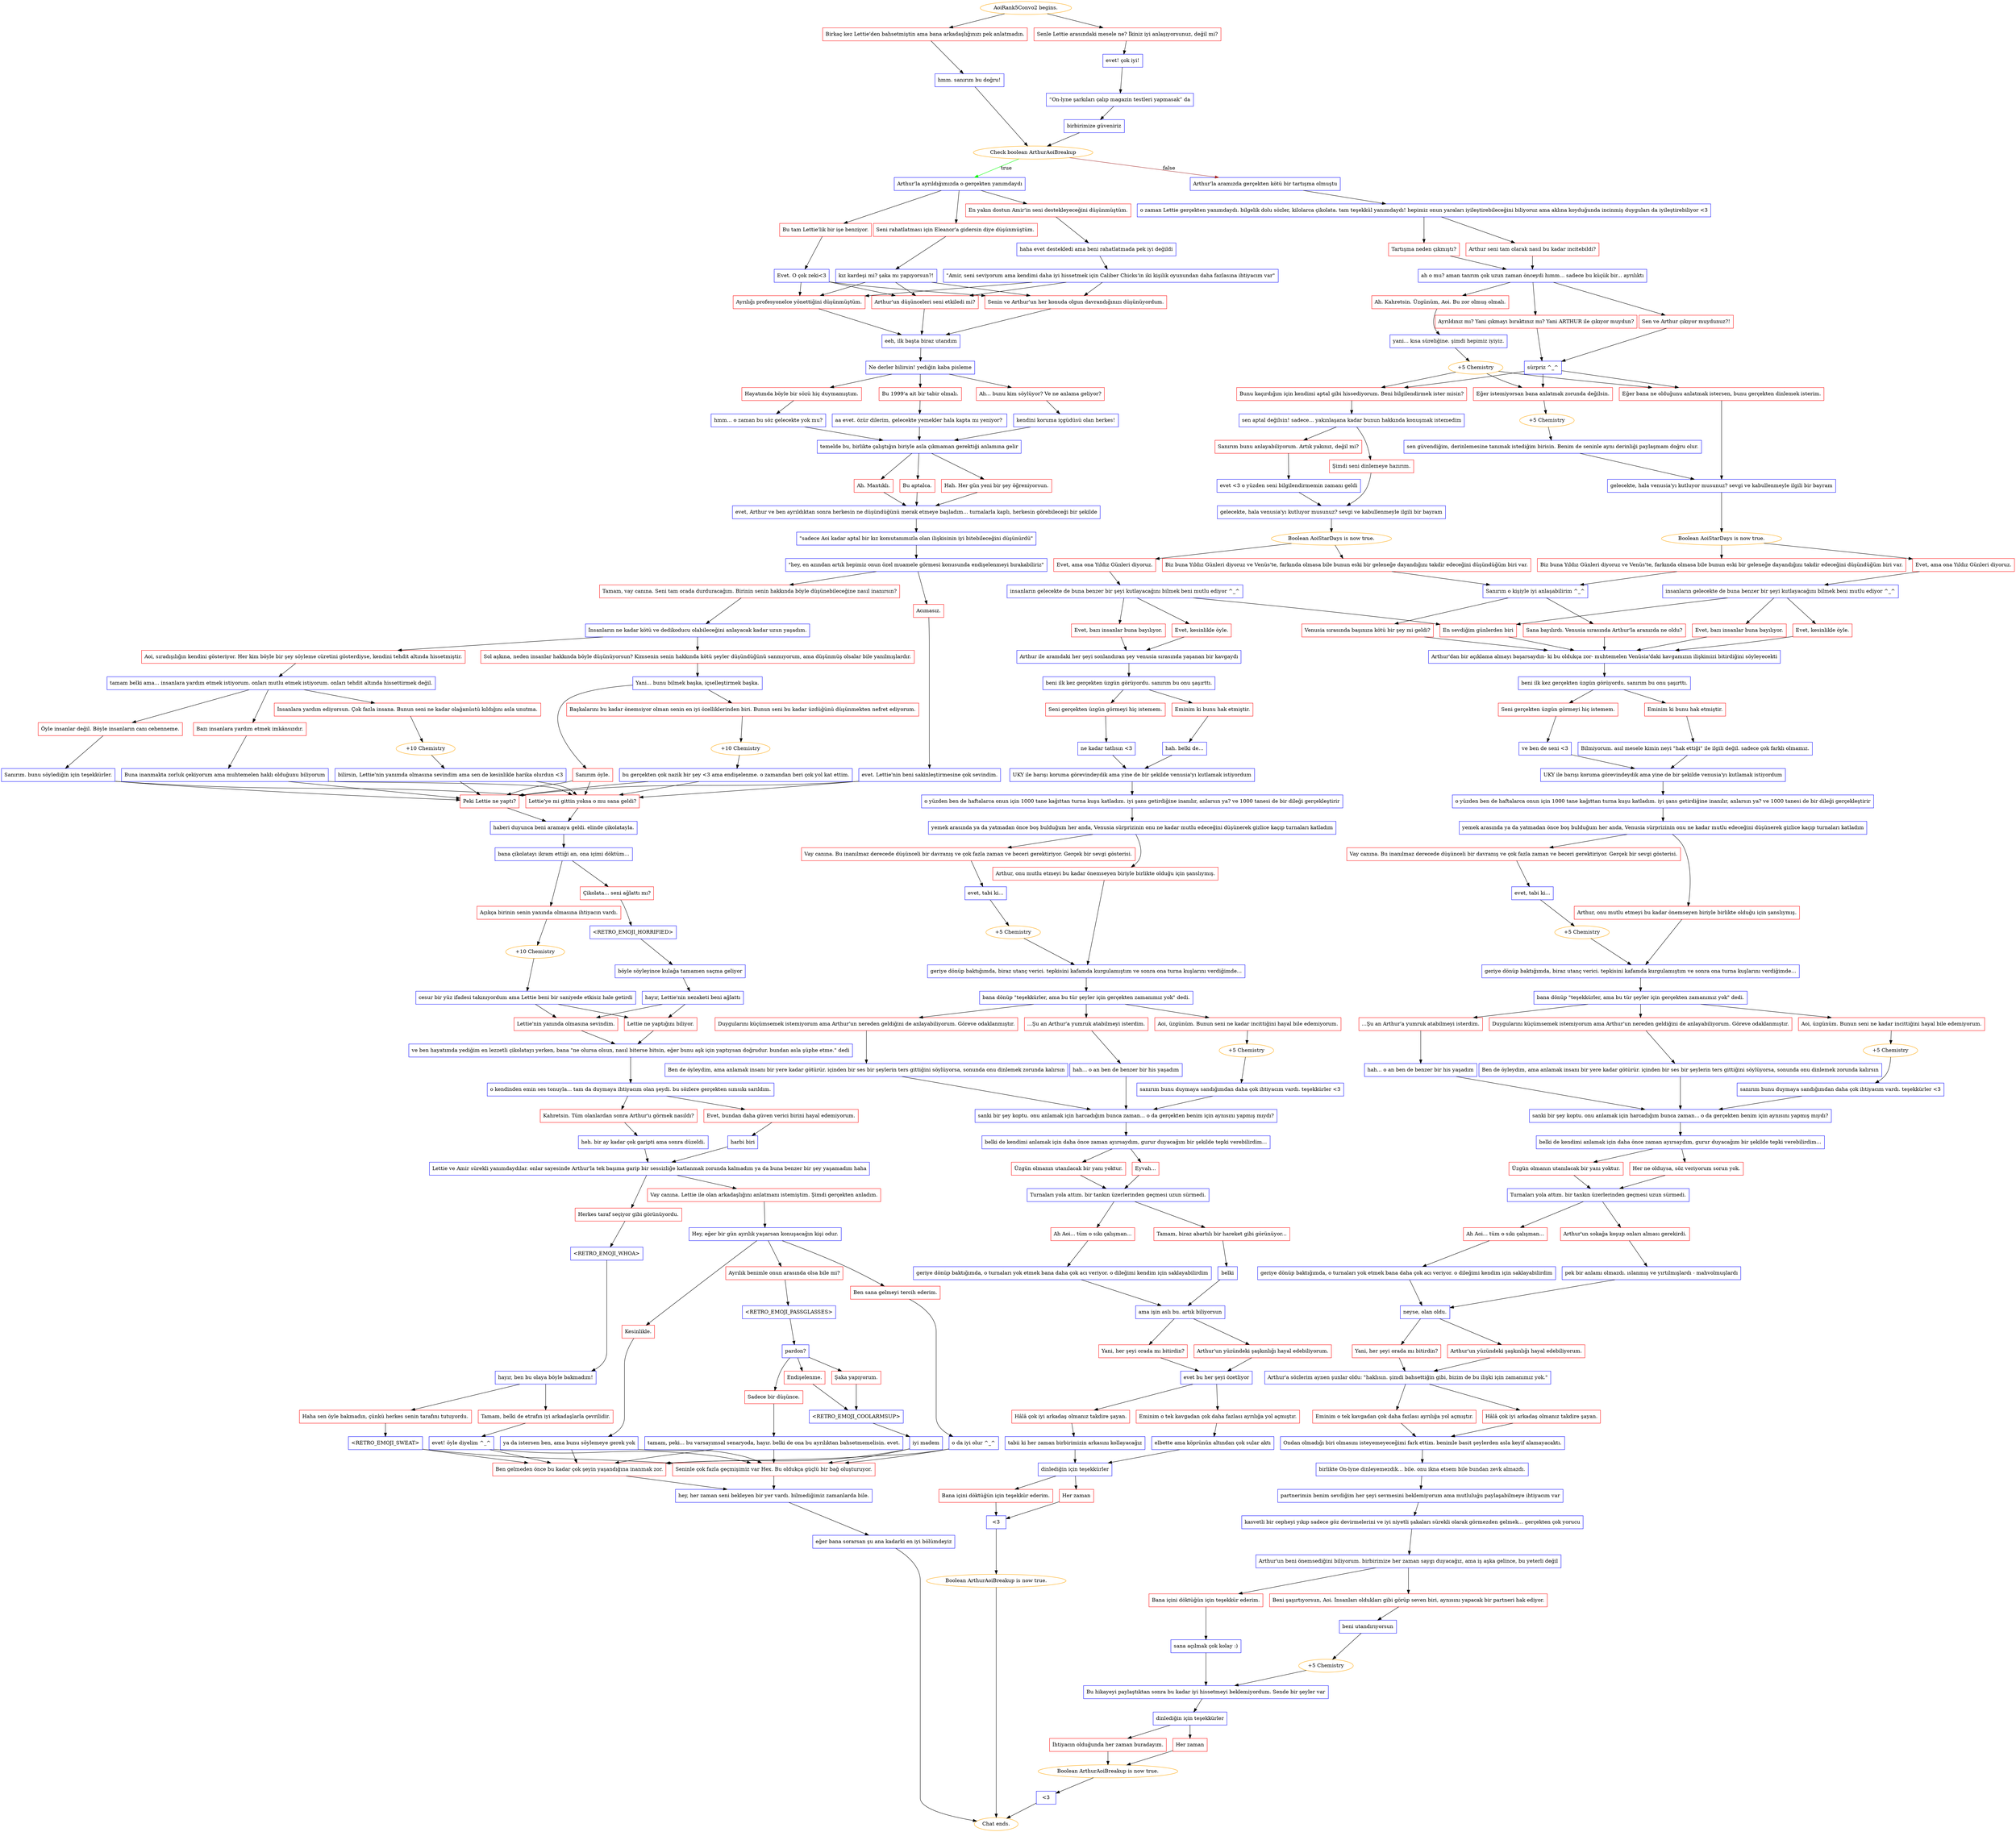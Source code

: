 digraph {
	"AoiRank5Convo2 begins." [color=orange];
		"AoiRank5Convo2 begins." -> j334495630;
		"AoiRank5Convo2 begins." -> j2705115426;
	j334495630 [label="Birkaç kez Lettie'den bahsetmiştin ama bana arkadaşlığınızı pek anlatmadın.",shape=box,color=red];
		j334495630 -> j3594511579;
	j2705115426 [label="Senle Lettie arasındaki mesele ne? İkiniz iyi anlaşıyorsunuz, değil mi?",shape=box,color=red];
		j2705115426 -> j3981288983;
	j3594511579 [label="hmm. sanırım bu doğru!",shape=box,color=blue];
		j3594511579 -> j3919667655;
	j3981288983 [label="evet! çok iyi!",shape=box,color=blue];
		j3981288983 -> j9526833;
	j3919667655 [label="Check boolean ArthurAoiBreakup",color=orange];
		j3919667655 -> j3087356 [label=true,color=green];
		j3919667655 -> j1837864123 [label=false,color=brown];
	j9526833 [label="“On-lyne şarkıları çalıp magazin testleri yapmasak” da",shape=box,color=blue];
		j9526833 -> j1459661571;
	j3087356 [label="Arthur'la ayrıldığımızda o gerçekten yanımdaydı",shape=box,color=blue];
		j3087356 -> j447256493;
		j3087356 -> j3220704553;
		j3087356 -> j4036508411;
	j1837864123 [label="Arthur'la aramızda gerçekten kötü bir tartışma olmuştu",shape=box,color=blue];
		j1837864123 -> j1316790857;
	j1459661571 [label="birbirimize güveniriz",shape=box,color=blue];
		j1459661571 -> j3919667655;
	j447256493 [label="Seni rahatlatması için Eleanor'a gidersin diye düşünmüştüm.",shape=box,color=red];
		j447256493 -> j4116517805;
	j3220704553 [label="En yakın dostun Amir'in seni destekleyeceğini düşünmüştüm.",shape=box,color=red];
		j3220704553 -> j3951095156;
	j4036508411 [label="Bu tam Lettie'lik bir işe benziyor.",shape=box,color=red];
		j4036508411 -> j2156671657;
	j1316790857 [label="o zaman Lettie gerçekten yanımdaydı. bilgelik dolu sözler, kilolarca çikolata. tam teşekkül yanımdaydı! hepimiz onun yaraları iyileştirebileceğini biliyoruz ama aklına koyduğunda incinmiş duyguları da iyileştirebiliyor <3",shape=box,color=blue];
		j1316790857 -> j2839710478;
		j1316790857 -> j699501235;
	j4116517805 [label="kız kardeşi mi? şaka mı yapıyorsun?!",shape=box,color=blue];
		j4116517805 -> j682320622;
		j4116517805 -> j434130274;
		j4116517805 -> j61184522;
	j3951095156 [label="haha evet destekledi ama beni rahatlatmada pek iyi değildi",shape=box,color=blue];
		j3951095156 -> j896452355;
	j2156671657 [label="Evet. O çok zeki<3",shape=box,color=blue];
		j2156671657 -> j682320622;
		j2156671657 -> j434130274;
		j2156671657 -> j61184522;
	j2839710478 [label="Tartışma neden çıkmıştı?",shape=box,color=red];
		j2839710478 -> j1309071378;
	j699501235 [label="Arthur seni tam olarak nasıl bu kadar incitebildi?",shape=box,color=red];
		j699501235 -> j1309071378;
	j682320622 [label="Arthur'un düşünceleri seni etkiledi mi?",shape=box,color=red];
		j682320622 -> j3813960472;
	j434130274 [label="Ayrılığı profesyonelce yönettiğini düşünmüştüm.",shape=box,color=red];
		j434130274 -> j3813960472;
	j61184522 [label="Senin ve Arthur'un her konuda olgun davrandığınızı düşünüyordum.",shape=box,color=red];
		j61184522 -> j3813960472;
	j896452355 [label="\"Amir, seni seviyorum ama kendimi daha iyi hissetmek için Caliber Chicks'in iki kişilik oyunundan daha fazlasına ihtiyacım var\"",shape=box,color=blue];
		j896452355 -> j682320622;
		j896452355 -> j434130274;
		j896452355 -> j61184522;
	j1309071378 [label="ah o mu? aman tanrım çok uzun zaman önceydi hımm... sadece bu küçük bir... ayrılıktı",shape=box,color=blue];
		j1309071378 -> j4143858626;
		j1309071378 -> j2466236776;
		j1309071378 -> j1509066031;
	j3813960472 [label="eeh, ilk başta biraz utandım",shape=box,color=blue];
		j3813960472 -> j881216641;
	j4143858626 [label="Sen ve Arthur çıkıyor muydunuz?!",shape=box,color=red];
		j4143858626 -> j360195678;
	j2466236776 [label="Ayrıldınız mı? Yani çıkmayı bıraktınız mı? Yani ARTHUR ile çıkıyor muydun?",shape=box,color=red];
		j2466236776 -> j360195678;
	j1509066031 [label="Ah. Kahretsin. Üzgünüm, Aoi. Bu zor olmuş olmalı.",shape=box,color=red];
		j1509066031 -> j3484097449;
	j881216641 [label="Ne derler bilirsin! yediğin kaba pisleme",shape=box,color=blue];
		j881216641 -> j2032639591;
		j881216641 -> j3442201433;
		j881216641 -> j4255961419;
	j360195678 [label="sürpriz ^_^",shape=box,color=blue];
		j360195678 -> j482852981;
		j360195678 -> j885373625;
		j360195678 -> j3728211331;
	j3484097449 [label="yani... kısa süreliğine. şimdi hepimiz iyiyiz.",shape=box,color=blue];
		j3484097449 -> j1152607240;
	j2032639591 [label="Hayatımda böyle bir sözü hiç duymamıştım.",shape=box,color=red];
		j2032639591 -> j2060571861;
	j3442201433 [label="Bu 1999'a ait bir tabir olmalı.",shape=box,color=red];
		j3442201433 -> j1477528028;
	j4255961419 [label="Ah... bunu kim söylüyor? Ve ne anlama geliyor?",shape=box,color=red];
		j4255961419 -> j618599408;
	j482852981 [label="Eğer istemiyorsan bana anlatmak zorunda değilsin.",shape=box,color=red];
		j482852981 -> j126384023;
	j885373625 [label="Eğer bana ne olduğunu anlatmak istersen, bunu gerçekten dinlemek isterim.",shape=box,color=red];
		j885373625 -> j1029174129;
	j3728211331 [label="Bunu kaçırdığım için kendimi aptal gibi hissediyorum. Beni bilgilendirmek ister misin?",shape=box,color=red];
		j3728211331 -> j230524029;
	j1152607240 [label="+5 Chemistry",color=orange];
		j1152607240 -> j482852981;
		j1152607240 -> j885373625;
		j1152607240 -> j3728211331;
	j2060571861 [label="hmm... o zaman bu söz gelecekte yok mu?",shape=box,color=blue];
		j2060571861 -> j1580154348;
	j1477528028 [label="aa evet. özür dilerim, gelecekte yemekler hala kapta mı yeniyor? ",shape=box,color=blue];
		j1477528028 -> j1580154348;
	j618599408 [label="kendini koruma içgüdüsü olan herkes!",shape=box,color=blue];
		j618599408 -> j1580154348;
	j126384023 [label="+5 Chemistry",color=orange];
		j126384023 -> j1147003420;
	j1029174129 [label="gelecekte, hala venusia'yı kutluyor musunuz? sevgi ve kabullenmeyle ilgili bir bayram",shape=box,color=blue];
		j1029174129 -> j3698431878;
	j230524029 [label="sen aptal değilsin! sadece... yakınlaşana kadar bunun hakkında konuşmak istemedim",shape=box,color=blue];
		j230524029 -> j1063990286;
		j230524029 -> j961303142;
	j1580154348 [label="temelde bu, birlikte çalıştığın biriyle asla çıkmaman gerektiği anlamına gelir",shape=box,color=blue];
		j1580154348 -> j1734582330;
		j1580154348 -> j1765654731;
		j1580154348 -> j3747925556;
	j1147003420 [label="sen güvendiğim, derinlemesine tanımak istediğim birisin. Benim de seninle aynı derinliği paylaşmam doğru olur.",shape=box,color=blue];
		j1147003420 -> j1029174129;
	j3698431878 [label="Boolean AoiStarDays is now true.",color=orange];
		j3698431878 -> j4142656684;
		j3698431878 -> j61605498;
	j1063990286 [label="Şimdi seni dinlemeye hazırım.",shape=box,color=red];
		j1063990286 -> j730812440;
	j961303142 [label="Sanırım bunu anlayabiliyorum. Artık yakınız, değil mi?",shape=box,color=red];
		j961303142 -> j1370491912;
	j1734582330 [label="Ah. Mantıklı.",shape=box,color=red];
		j1734582330 -> j1467181143;
	j1765654731 [label="Bu aptalca.",shape=box,color=red];
		j1765654731 -> j1467181143;
	j3747925556 [label="Hah. Her gün yeni bir şey öğreniyorsun.",shape=box,color=red];
		j3747925556 -> j1467181143;
	j4142656684 [label="Evet, ama ona Yıldız Günleri diyoruz.",shape=box,color=red];
		j4142656684 -> j2644111104;
	j61605498 [label="Biz buna Yıldız Günleri diyoruz ve Venüs'te, farkında olmasa bile bunun eski bir geleneğe dayandığını takdir edeceğini düşündüğüm biri var.",shape=box,color=red];
		j61605498 -> j1857262227;
	j730812440 [label="gelecekte, hala venusia'yı kutluyor musunuz? sevgi ve kabullenmeyle ilgili bir bayram",shape=box,color=blue];
		j730812440 -> j3257642712;
	j1370491912 [label="evet <3 o yüzden seni bilgilendirmemin zamanı geldi",shape=box,color=blue];
		j1370491912 -> j730812440;
	j1467181143 [label="evet, Arthur ve ben ayrıldıktan sonra herkesin ne düşündüğünü merak etmeye başladım... turnalarla kaplı, herkesin görebileceği bir şekilde",shape=box,color=blue];
		j1467181143 -> j225084033;
	j2644111104 [label="insanların gelecekte de buna benzer bir şeyi kutlayacağını bilmek beni mutlu ediyor ^_^",shape=box,color=blue];
		j2644111104 -> j451070799;
		j2644111104 -> j1088342269;
		j2644111104 -> j2806283166;
	j1857262227 [label="Sanırım o kişiyle iyi anlaşabilirim ^_^",shape=box,color=blue];
		j1857262227 -> j1270531669;
		j1857262227 -> j4193745903;
	j3257642712 [label="Boolean AoiStarDays is now true.",color=orange];
		j3257642712 -> j3370127587;
		j3257642712 -> j1647001509;
	j225084033 [label="\"sadece Aoi kadar aptal bir kız komutanımızla olan ilişkisinin iyi bitebileceğini düşünürdü\"",shape=box,color=blue];
		j225084033 -> j2400944695;
	j451070799 [label="Evet, kesinlikle öyle.",shape=box,color=red];
		j451070799 -> j3947823638;
	j1088342269 [label="Evet, bazı insanlar buna bayılıyor.",shape=box,color=red];
		j1088342269 -> j3947823638;
	j2806283166 [label="En sevdiğim günlerden biri",shape=box,color=red];
		j2806283166 -> j3947823638;
	j1270531669 [label="Sana bayılırdı. Venusia sırasında Arthur'la aranızda ne oldu?",shape=box,color=red];
		j1270531669 -> j3947823638;
	j4193745903 [label="Venusia sırasında başınıza kötü bir şey mi geldi?",shape=box,color=red];
		j4193745903 -> j3947823638;
	j3370127587 [label="Biz buna Yıldız Günleri diyoruz ve Venüs'te, farkında olmasa bile bunun eski bir geleneğe dayandığını takdir edeceğini düşündüğüm biri var.",shape=box,color=red];
		j3370127587 -> j1857262227;
	j1647001509 [label="Evet, ama ona Yıldız Günleri diyoruz.",shape=box,color=red];
		j1647001509 -> j21213250;
	j2400944695 [label="\"hey, en azından artık hepimiz onun özel muamele görmesi konusunda endişelenmeyi bırakabiliriz\"",shape=box,color=blue];
		j2400944695 -> j1572611667;
		j2400944695 -> j3710502851;
	j3947823638 [label="Arthur'dan bir açıklama almayı başarsaydın- ki bu oldukça zor- muhtemelen Venüsia'daki kavgamızın ilişkimizi bitirdiğini söyleyecekti",shape=box,color=blue];
		j3947823638 -> j619872297;
	j21213250 [label="insanların gelecekte de buna benzer bir şeyi kutlayacağını bilmek beni mutlu ediyor ^_^",shape=box,color=blue];
		j21213250 -> j2806283166;
		j21213250 -> j923334018;
		j21213250 -> j3929853444;
	j1572611667 [label="Tamam, vay canına. Seni tam orada durduracağım. Birinin senin hakkında böyle düşünebileceğine nasıl inanırsın?",shape=box,color=red];
		j1572611667 -> j3794792794;
	j3710502851 [label="Acımasız.",shape=box,color=red];
		j3710502851 -> j2063306714;
	j619872297 [label="beni ilk kez gerçekten üzgün görüyordu. sanırım bu onu şaşırttı.",shape=box,color=blue];
		j619872297 -> j2550786018;
		j619872297 -> j3980464768;
	j923334018 [label="Evet, bazı insanlar buna bayılıyor.",shape=box,color=red];
		j923334018 -> j268373582;
	j3929853444 [label="Evet, kesinlikle öyle.",shape=box,color=red];
		j3929853444 -> j268373582;
	j3794792794 [label="İnsanların ne kadar kötü ve dedikoducu olabileceğini anlayacak kadar uzun yaşadım.",shape=box,color=blue];
		j3794792794 -> j2715670588;
		j3794792794 -> j2159142371;
	j2063306714 [label="evet. Lettie'nin beni sakinleştirmesine çok sevindim.",shape=box,color=blue];
		j2063306714 -> j2088104392;
		j2063306714 -> j584464425;
	j2550786018 [label="Seni gerçekten üzgün görmeyi hiç istemem.",shape=box,color=red];
		j2550786018 -> j580422722;
	j3980464768 [label="Eminim ki bunu hak etmiştir.",shape=box,color=red];
		j3980464768 -> j1807937149;
	j268373582 [label="Arthur ile aramdaki her şeyi sonlandıran şey venusia sırasında yaşanan bir kavgaydı",shape=box,color=blue];
		j268373582 -> j2565941416;
	j2715670588 [label="Sol aşkına, neden insanlar hakkında böyle düşünüyorsun? Kimsenin senin hakkında kötü şeyler düşündüğünü sanmıyorum, ama düşünmüş olsalar bile yanılmışlardır.",shape=box,color=red];
		j2715670588 -> j1723866141;
	j2159142371 [label="Aoi, sıradışılığın kendini gösteriyor. Her kim böyle bir şey söyleme cüretini gösterdiyse, kendini tehdit altında hissetmiştir.",shape=box,color=red];
		j2159142371 -> j2467596591;
	j2088104392 [label="Lettie'ye mi gittin yoksa o mu sana geldi?",shape=box,color=red];
		j2088104392 -> j2429697141;
	j584464425 [label="Peki Lettie ne yaptı?",shape=box,color=red];
		j584464425 -> j2429697141;
	j580422722 [label="ve ben de seni <3",shape=box,color=blue];
		j580422722 -> j1705630376;
	j1807937149 [label="Bilmiyorum. asıl mesele kimin neyi \"hak ettiği\" ile ilgili değil. sadece çok farklı olmamız.",shape=box,color=blue];
		j1807937149 -> j1705630376;
	j2565941416 [label="beni ilk kez gerçekten üzgün görüyordu. sanırım bu onu şaşırttı.",shape=box,color=blue];
		j2565941416 -> j1586295732;
		j2565941416 -> j3306627111;
	j1723866141 [label="Yani... bunu bilmek başka, içselleştirmek başka.",shape=box,color=blue];
		j1723866141 -> j2648046074;
		j1723866141 -> j1536988644;
	j2467596591 [label="tamam belki ama... insanlara yardım etmek istiyorum. onları mutlu etmek istiyorum. onları tehdit altında hissettirmek değil.",shape=box,color=blue];
		j2467596591 -> j2178804832;
		j2467596591 -> j2279067554;
		j2467596591 -> j306921189;
	j2429697141 [label="haberi duyunca beni aramaya geldi. elinde çikolatayla.",shape=box,color=blue];
		j2429697141 -> j2695076969;
	j1705630376 [label="UKY ile barışı koruma görevindeydik ama yine de bir şekilde venusia'yı kutlamak istiyordum",shape=box,color=blue];
		j1705630376 -> j2127636702;
	j1586295732 [label="Seni gerçekten üzgün görmeyi hiç istemem.",shape=box,color=red];
		j1586295732 -> j458459018;
	j3306627111 [label="Eminim ki bunu hak etmiştir.",shape=box,color=red];
		j3306627111 -> j193784586;
	j2648046074 [label="Başkalarını bu kadar önemsiyor olman senin en iyi özelliklerinden biri. Bunun seni bu kadar üzdüğünü düşünmekten nefret ediyorum.",shape=box,color=red];
		j2648046074 -> j192488194;
	j1536988644 [label="Sanırım öyle.",shape=box,color=red];
		j1536988644 -> j2088104392;
		j1536988644 -> j584464425;
	j2178804832 [label="Öyle insanlar değil. Böyle insanların canı cehenneme.",shape=box,color=red];
		j2178804832 -> j2218625131;
	j2279067554 [label="Bazı insanlara yardım etmek imkânsızdır.",shape=box,color=red];
		j2279067554 -> j1890684347;
	j306921189 [label="İnsanlara yardım ediyorsun. Çok fazla insana. Bunun seni ne kadar olağanüstü kıldığını asla unutma.",shape=box,color=red];
		j306921189 -> j840328004;
	j2695076969 [label="bana çikolatayı ikram ettiği an, ona içimi döktüm...",shape=box,color=blue];
		j2695076969 -> j2112340592;
		j2695076969 -> j494717339;
	j2127636702 [label="o yüzden ben de haftalarca onun için 1000 tane kağıttan turna kuşu katladım. iyi şans getirdiğine inanılır, anlarsın ya? ve 1000 tanesi de bir dileği gerçekleştirir",shape=box,color=blue];
		j2127636702 -> j3696521334;
	j458459018 [label="ne kadar tatlısın <3",shape=box,color=blue];
		j458459018 -> j1943160009;
	j193784586 [label="hah. belki de...",shape=box,color=blue];
		j193784586 -> j1943160009;
	j192488194 [label="+10 Chemistry",color=orange];
		j192488194 -> j593809404;
	j2218625131 [label="Sanırım. bunu söylediğin için teşekkürler.",shape=box,color=blue];
		j2218625131 -> j2088104392;
		j2218625131 -> j584464425;
	j1890684347 [label="Buna inanmakta zorluk çekiyorum ama muhtemelen haklı olduğunu biliyorum",shape=box,color=blue];
		j1890684347 -> j2088104392;
		j1890684347 -> j584464425;
	j840328004 [label="+10 Chemistry",color=orange];
		j840328004 -> j561478143;
	j2112340592 [label="Açıkça birinin senin yanında olmasına ihtiyacın vardı.",shape=box,color=red];
		j2112340592 -> j3471406963;
	j494717339 [label="Çikolata... seni ağlattı mı?",shape=box,color=red];
		j494717339 -> j3147889189;
	j3696521334 [label="yemek arasında ya da yatmadan önce boş bulduğum her anda, Venusia sürprizinin onu ne kadar mutlu edeceğini düşünerek gizlice kaçıp turnaları katladım",shape=box,color=blue];
		j3696521334 -> j3255770753;
		j3696521334 -> j757387229;
	j1943160009 [label="UKY ile barışı koruma görevindeydik ama yine de bir şekilde venusia'yı kutlamak istiyordum",shape=box,color=blue];
		j1943160009 -> j2952773862;
	j593809404 [label="bu gerçekten çok nazik bir şey <3 ama endişelenme. o zamandan beri çok yol kat ettim.",shape=box,color=blue];
		j593809404 -> j2088104392;
		j593809404 -> j584464425;
	j561478143 [label="bilirsin, Lettie'nin yanımda olmasına sevindim ama sen de kesinlikle harika olurdun <3",shape=box,color=blue];
		j561478143 -> j2088104392;
		j561478143 -> j584464425;
	j3471406963 [label="+10 Chemistry",color=orange];
		j3471406963 -> j2987697120;
	j3147889189 [label="<RETRO_EMOJI_HORRIFIED>",shape=box,color=blue];
		j3147889189 -> j1793345715;
	j3255770753 [label="Vay canına. Bu inanılmaz derecede düşünceli bir davranış ve çok fazla zaman ve beceri gerektiriyor. Gerçek bir sevgi gösterisi.",shape=box,color=red];
		j3255770753 -> j977182135;
	j757387229 [label="Arthur, onu mutlu etmeyi bu kadar önemseyen biriyle birlikte olduğu için şanslıymış.",shape=box,color=red];
		j757387229 -> j3742359623;
	j2952773862 [label="o yüzden ben de haftalarca onun için 1000 tane kağıttan turna kuşu katladım. iyi şans getirdiğine inanılır, anlarsın ya? ve 1000 tanesi de bir dileği gerçekleştirir",shape=box,color=blue];
		j2952773862 -> j336017577;
	j2987697120 [label="cesur bir yüz ifadesi takınıyordum ama Lettie beni bir saniyede etkisiz hale getirdi",shape=box,color=blue];
		j2987697120 -> j2729645820;
		j2987697120 -> j843246333;
	j1793345715 [label="böyle söyleyince kulağa tamamen saçma geliyor",shape=box,color=blue];
		j1793345715 -> j3685295554;
	j977182135 [label="evet, tabi ki...",shape=box,color=blue];
		j977182135 -> j1771467193;
	j3742359623 [label="geriye dönüp baktığımda, biraz utanç verici. tepkisini kafamda kurgulamıştım ve sonra ona turna kuşlarını verdiğimde...",shape=box,color=blue];
		j3742359623 -> j4233903616;
	j336017577 [label="yemek arasında ya da yatmadan önce boş bulduğum her anda, Venusia sürprizinin onu ne kadar mutlu edeceğini düşünerek gizlice kaçıp turnaları katladım",shape=box,color=blue];
		j336017577 -> j1675004599;
		j336017577 -> j4123395566;
	j2729645820 [label="Lettie'nin yanında olmasına sevindim.",shape=box,color=red];
		j2729645820 -> j3566207999;
	j843246333 [label="Lettie ne yaptığını biliyor.",shape=box,color=red];
		j843246333 -> j3566207999;
	j3685295554 [label="hayır, Lettie'nin nezaketi beni ağlattı",shape=box,color=blue];
		j3685295554 -> j2729645820;
		j3685295554 -> j843246333;
	j1771467193 [label="+5 Chemistry",color=orange];
		j1771467193 -> j3742359623;
	j4233903616 [label="bana dönüp \"teşekkürler, ama bu tür şeyler için gerçekten zamanımız yok\" dedi.",shape=box,color=blue];
		j4233903616 -> j2142482391;
		j4233903616 -> j3385044294;
		j4233903616 -> j4125377814;
	j1675004599 [label="Arthur, onu mutlu etmeyi bu kadar önemseyen biriyle birlikte olduğu için şanslıymış.",shape=box,color=red];
		j1675004599 -> j3562548420;
	j4123395566 [label="Vay canına. Bu inanılmaz derecede düşünceli bir davranış ve çok fazla zaman ve beceri gerektiriyor. Gerçek bir sevgi gösterisi.",shape=box,color=red];
		j4123395566 -> j2809395232;
	j3566207999 [label="ve ben hayatımda yediğim en lezzetli çikolatayı yerken, bana \"ne olursa olsun, nasıl biterse bitsin, eğer bunu aşk için yaptıysan doğrudur. bundan asla şüphe etme.\" dedi",shape=box,color=blue];
		j3566207999 -> j4026681168;
	j2142482391 [label="...Şu an Arthur'a yumruk atabilmeyi isterdim.",shape=box,color=red];
		j2142482391 -> j100993294;
	j3385044294 [label="Aoi, üzgünüm. Bunun seni ne kadar incittiğini hayal bile edemiyorum.",shape=box,color=red];
		j3385044294 -> j4283395456;
	j4125377814 [label="Duygularını küçümsemek istemiyorum ama Arthur'un nereden geldiğini de anlayabiliyorum. Göreve odaklanmıştır.",shape=box,color=red];
		j4125377814 -> j512585384;
	j3562548420 [label="geriye dönüp baktığımda, biraz utanç verici. tepkisini kafamda kurgulamıştım ve sonra ona turna kuşlarını verdiğimde...",shape=box,color=blue];
		j3562548420 -> j1883786708;
	j2809395232 [label="evet, tabi ki...",shape=box,color=blue];
		j2809395232 -> j4214786009;
	j4026681168 [label="o kendinden emin ses tonuyla... tam da duymaya ihtiyacım olan şeydi. bu sözlere gerçekten sımsıkı sarıldım.",shape=box,color=blue];
		j4026681168 -> j3232872789;
		j4026681168 -> j1460252414;
	j100993294 [label="hah... o an ben de benzer bir his yaşadım",shape=box,color=blue];
		j100993294 -> j406934292;
	j4283395456 [label="+5 Chemistry",color=orange];
		j4283395456 -> j455019506;
	j512585384 [label="Ben de öyleydim, ama anlamak insanı bir yere kadar götürür. içinden bir ses bir şeylerin ters gittiğini söylüyorsa, sonunda onu dinlemek zorunda kalırsın",shape=box,color=blue];
		j512585384 -> j406934292;
	j1883786708 [label="bana dönüp \"teşekkürler, ama bu tür şeyler için gerçekten zamanımız yok\" dedi.",shape=box,color=blue];
		j1883786708 -> j2214732317;
		j1883786708 -> j1160815568;
		j1883786708 -> j533056488;
	j4214786009 [label="+5 Chemistry",color=orange];
		j4214786009 -> j3562548420;
	j3232872789 [label="Kahretsin. Tüm olanlardan sonra Arthur'u görmek nasıldı?",shape=box,color=red];
		j3232872789 -> j4259406850;
	j1460252414 [label="Evet, bundan daha güven verici birini hayal edemiyorum.",shape=box,color=red];
		j1460252414 -> j2488543021;
	j406934292 [label="sanki bir şey koptu. onu anlamak için harcadığım bunca zaman... o da gerçekten benim için aynısını yapmış mıydı?",shape=box,color=blue];
		j406934292 -> j4110072245;
	j455019506 [label="sanırım bunu duymaya sandığımdan daha çok ihtiyacım vardı. teşekkürler <3",shape=box,color=blue];
		j455019506 -> j406934292;
	j2214732317 [label="Duygularını küçümsemek istemiyorum ama Arthur'un nereden geldiğini de anlayabiliyorum. Göreve odaklanmıştır.",shape=box,color=red];
		j2214732317 -> j1723957007;
	j1160815568 [label="Aoi, üzgünüm. Bunun seni ne kadar incittiğini hayal bile edemiyorum.",shape=box,color=red];
		j1160815568 -> j2093387687;
	j533056488 [label="...Şu an Arthur'a yumruk atabilmeyi isterdim.",shape=box,color=red];
		j533056488 -> j3475512145;
	j4259406850 [label="heh. bir ay kadar çok garipti ama sonra düzeldi.",shape=box,color=blue];
		j4259406850 -> j2862538897;
	j2488543021 [label="harbi biri",shape=box,color=blue];
		j2488543021 -> j2862538897;
	j4110072245 [label="belki de kendimi anlamak için daha önce zaman ayırsaydım, gurur duyacağım bir şekilde tepki verebilirdim...",shape=box,color=blue];
		j4110072245 -> j2563880283;
		j4110072245 -> j763448024;
	j1723957007 [label="Ben de öyleydim, ama anlamak insanı bir yere kadar götürür. içinden bir ses bir şeylerin ters gittiğini söylüyorsa, sonunda onu dinlemek zorunda kalırsın",shape=box,color=blue];
		j1723957007 -> j737205785;
	j2093387687 [label="+5 Chemistry",color=orange];
		j2093387687 -> j2633469869;
	j3475512145 [label="hah... o an ben de benzer bir his yaşadım",shape=box,color=blue];
		j3475512145 -> j737205785;
	j2862538897 [label="Lettie ve Amir sürekli yanımdaydılar. onlar sayesinde Arthur'la tek başıma garip bir sessizliğe katlanmak zorunda kalmadım ya da buna benzer bir şey yaşamadım haha",shape=box,color=blue];
		j2862538897 -> j2999491224;
		j2862538897 -> j1252777576;
	j2563880283 [label="Üzgün olmanın utanılacak bir yanı yoktur.",shape=box,color=red];
		j2563880283 -> j417824907;
	j763448024 [label="Her ne olduysa, söz veriyorum sorun yok.",shape=box,color=red];
		j763448024 -> j417824907;
	j737205785 [label="sanki bir şey koptu. onu anlamak için harcadığım bunca zaman... o da gerçekten benim için aynısını yapmış mıydı?",shape=box,color=blue];
		j737205785 -> j2825513946;
	j2633469869 [label="sanırım bunu duymaya sandığımdan daha çok ihtiyacım vardı. teşekkürler <3",shape=box,color=blue];
		j2633469869 -> j737205785;
	j2999491224 [label="Vay canına. Lettie ile olan arkadaşlığını anlatmanı istemiştim. Şimdi gerçekten anladım.",shape=box,color=red];
		j2999491224 -> j1841260241;
	j1252777576 [label="Herkes taraf seçiyor gibi görünüyordu.",shape=box,color=red];
		j1252777576 -> j673090682;
	j417824907 [label="Turnaları yola attım. bir tankın üzerlerinden geçmesi uzun sürmedi.",shape=box,color=blue];
		j417824907 -> j3390358764;
		j417824907 -> j1055570616;
	j2825513946 [label="belki de kendimi anlamak için daha önce zaman ayırsaydım, gurur duyacağım bir şekilde tepki verebilirdim...",shape=box,color=blue];
		j2825513946 -> j16159688;
		j2825513946 -> j2707494910;
	j1841260241 [label="Hey, eğer bir gün ayrılık yaşarsan konuşacağın kişi odur.",shape=box,color=blue];
		j1841260241 -> j3462558339;
		j1841260241 -> j4091749105;
		j1841260241 -> j1440178622;
	j673090682 [label="<RETRO_EMOJI_WHOA>",shape=box,color=blue];
		j673090682 -> j2438766212;
	j3390358764 [label="Ah Aoi... tüm o sıkı çalışman...",shape=box,color=red];
		j3390358764 -> j2428734136;
	j1055570616 [label="Arthur'un sokağa koşup onları alması gerekirdi.",shape=box,color=red];
		j1055570616 -> j1677032862;
	j16159688 [label="Üzgün olmanın utanılacak bir yanı yoktur.",shape=box,color=red];
		j16159688 -> j3076935582;
	j2707494910 [label="Eyvah...",shape=box,color=red];
		j2707494910 -> j3076935582;
	j3462558339 [label="Ayrılık benimle onun arasında olsa bile mi?",shape=box,color=red];
		j3462558339 -> j1855212677;
	j4091749105 [label="Ben sana gelmeyi tercih ederim.",shape=box,color=red];
		j4091749105 -> j199383834;
	j1440178622 [label="Kesinlikle.",shape=box,color=red];
		j1440178622 -> j228395225;
	j2438766212 [label="hayır, ben bu olaya böyle bakmadım!",shape=box,color=blue];
		j2438766212 -> j1284231116;
		j2438766212 -> j1588899963;
	j2428734136 [label="geriye dönüp baktığımda, o turnaları yok etmek bana daha çok acı veriyor. o dileğimi kendim için saklayabilirdim",shape=box,color=blue];
		j2428734136 -> j1917182140;
	j1677032862 [label="pek bir anlamı olmazdı. ıslanmış ve yırtılmışlardı - mahvolmuşlardı",shape=box,color=blue];
		j1677032862 -> j1917182140;
	j3076935582 [label="Turnaları yola attım. bir tankın üzerlerinden geçmesi uzun sürmedi.",shape=box,color=blue];
		j3076935582 -> j1075610920;
		j3076935582 -> j2426763661;
	j1855212677 [label="<RETRO_EMOJI_PASSGLASSES>",shape=box,color=blue];
		j1855212677 -> j142555474;
	j199383834 [label="o da iyi olur ^_^",shape=box,color=blue];
		j199383834 -> j4258579714;
		j199383834 -> j2582589080;
	j228395225 [label="ya da istersen ben, ama bunu söylemeye gerek yok",shape=box,color=blue];
		j228395225 -> j4258579714;
		j228395225 -> j2582589080;
	j1284231116 [label="Haha sen öyle bakmadın, çünkü herkes senin tarafını tutuyordu.",shape=box,color=red];
		j1284231116 -> j3599167279;
	j1588899963 [label="Tamam, belki de etrafın iyi arkadaşlarla çevrilidir.",shape=box,color=red];
		j1588899963 -> j1149968615;
	j1917182140 [label="neyse, olan oldu.",shape=box,color=blue];
		j1917182140 -> j2246087832;
		j1917182140 -> j390747460;
	j1075610920 [label="Ah Aoi... tüm o sıkı çalışman...",shape=box,color=red];
		j1075610920 -> j2627922537;
	j2426763661 [label="Tamam, biraz abartılı bir hareket gibi görünüyor...",shape=box,color=red];
		j2426763661 -> j20531379;
	j142555474 [label="pardon?",shape=box,color=blue];
		j142555474 -> j3822638457;
		j142555474 -> j3700904;
		j142555474 -> j698776033;
	j4258579714 [label="Seninle çok fazla geçmişimiz var Hex. Bu oldukça güçlü bir bağ oluşturuyor.",shape=box,color=red];
		j4258579714 -> j4026823039;
	j2582589080 [label="Ben gelmeden önce bu kadar çok şeyin yaşandığına inanmak zor.",shape=box,color=red];
		j2582589080 -> j4026823039;
	j3599167279 [label="<RETRO_EMOJI_SWEAT>",shape=box,color=blue];
		j3599167279 -> j4258579714;
		j3599167279 -> j2582589080;
	j1149968615 [label="evet! öyle diyelim ^_^",shape=box,color=blue];
		j1149968615 -> j4258579714;
		j1149968615 -> j2582589080;
	j2246087832 [label="Yani, her şeyi orada mı bitirdin?",shape=box,color=red];
		j2246087832 -> j2341918209;
	j390747460 [label="Arthur'un yüzündeki şaşkınlığı hayal edebiliyorum.",shape=box,color=red];
		j390747460 -> j2341918209;
	j2627922537 [label="geriye dönüp baktığımda, o turnaları yok etmek bana daha çok acı veriyor. o dileğimi kendim için saklayabilirdim",shape=box,color=blue];
		j2627922537 -> j4119117752;
	j20531379 [label="belki",shape=box,color=blue];
		j20531379 -> j4119117752;
	j3822638457 [label="Sadece bir düşünce.",shape=box,color=red];
		j3822638457 -> j3616503659;
	j3700904 [label="Şaka yapıyorum.",shape=box,color=red];
		j3700904 -> j3757314367;
	j698776033 [label="Endişelenme.",shape=box,color=red];
		j698776033 -> j3757314367;
	j4026823039 [label="hey, her zaman seni bekleyen bir yer vardı. bilmediğimiz zamanlarda bile.",shape=box,color=blue];
		j4026823039 -> j2170916977;
	j2341918209 [label="Arthur'a sözlerim aynen şunlar oldu: \"haklısın. şimdi bahsettiğin gibi, bizim de bu ilişki için zamanımız yok.\"",shape=box,color=blue];
		j2341918209 -> j351456802;
		j2341918209 -> j907050772;
	j4119117752 [label="ama işin aslı bu. artık biliyorsun",shape=box,color=blue];
		j4119117752 -> j417442450;
		j4119117752 -> j3541785148;
	j3616503659 [label="tamam, peki... bu varsayımsal senaryoda, hayır. belki de ona bu ayrılıktan bahsetmemelisin. evet.",shape=box,color=blue];
		j3616503659 -> j4258579714;
		j3616503659 -> j2582589080;
	j3757314367 [label="<RETRO_EMOJI_COOLARMSUP>",shape=box,color=blue];
		j3757314367 -> j79733368;
	j2170916977 [label="eğer bana sorarsan şu ana kadarki en iyi bölümdeyiz",shape=box,color=blue];
		j2170916977 -> "Chat ends.";
	j351456802 [label="Hâlâ çok iyi arkadaş olmanız takdire şayan.",shape=box,color=red];
		j351456802 -> j3599194510;
	j907050772 [label="Eminim o tek kavgadan çok daha fazlası ayrılığa yol açmıştır.",shape=box,color=red];
		j907050772 -> j3599194510;
	j417442450 [label="Yani, her şeyi orada mı bitirdin?",shape=box,color=red];
		j417442450 -> j4075913337;
	j3541785148 [label="Arthur'un yüzündeki şaşkınlığı hayal edebiliyorum.",shape=box,color=red];
		j3541785148 -> j4075913337;
	j79733368 [label="iyi madem",shape=box,color=blue];
		j79733368 -> j4258579714;
		j79733368 -> j2582589080;
	"Chat ends." [color=orange];
	j3599194510 [label="Ondan olmadığı biri olmasını isteyemeyeceğimi fark ettim. benimle basit şeylerden asla keyif alamayacaktı.",shape=box,color=blue];
		j3599194510 -> j2205386715;
	j4075913337 [label="evet bu her şeyi özetliyor",shape=box,color=blue];
		j4075913337 -> j3714977089;
		j4075913337 -> j125592932;
	j2205386715 [label="birlikte On-lyne dinleyemezdik... bile. onu ikna etsem bile bundan zevk almazdı.",shape=box,color=blue];
		j2205386715 -> j1641525435;
	j3714977089 [label="Hâlâ çok iyi arkadaş olmanız takdire şayan.",shape=box,color=red];
		j3714977089 -> j3717591481;
	j125592932 [label="Eminim o tek kavgadan çok daha fazlası ayrılığa yol açmıştır.",shape=box,color=red];
		j125592932 -> j1964648463;
	j1641525435 [label="partnerimin benim sevdiğim her şeyi sevmesini beklemiyorum ama mutluluğu paylaşabilmeye ihtiyacım var",shape=box,color=blue];
		j1641525435 -> j73676494;
	j3717591481 [label="tabii ki her zaman birbirimizin arkasını kollayacağız",shape=box,color=blue];
		j3717591481 -> j1210673951;
	j1964648463 [label="elbette ama köprünün altından çok sular aktı",shape=box,color=blue];
		j1964648463 -> j1210673951;
	j73676494 [label="kasvetli bir cepheyi yıkıp sadece göz devirmelerini ve iyi niyetli şakaları sürekli olarak görmezden gelmek... gerçekten çok yorucu",shape=box,color=blue];
		j73676494 -> j1814034130;
	j1210673951 [label="dinlediğin için teşekkürler",shape=box,color=blue];
		j1210673951 -> j2492554590;
		j1210673951 -> j3104742036;
	j1814034130 [label="Arthur'un beni önemsediğini biliyorum. birbirimize her zaman saygı duyacağız, ama iş aşka gelince, bu yeterli değil",shape=box,color=blue];
		j1814034130 -> j1194625618;
		j1814034130 -> j1284890699;
	j2492554590 [label="Her zaman",shape=box,color=red];
		j2492554590 -> j3847458547;
	j3104742036 [label="Bana içini döktüğün için teşekkür ederim.",shape=box,color=red];
		j3104742036 -> j3847458547;
	j1194625618 [label="Bana içini döktüğün için teşekkür ederim.",shape=box,color=red];
		j1194625618 -> j2200512344;
	j1284890699 [label="Beni şaşırtıyorsun, Aoi. İnsanları oldukları gibi görüp seven biri, aynısını yapacak bir partneri hak ediyor.",shape=box,color=red];
		j1284890699 -> j2437577098;
	j3847458547 [label="<3",shape=box,color=blue];
		j3847458547 -> j122023758;
	j2200512344 [label="sana açılmak çok kolay :)",shape=box,color=blue];
		j2200512344 -> j3554322770;
	j2437577098 [label="beni utandırıyorsun",shape=box,color=blue];
		j2437577098 -> j2981296491;
	j122023758 [label="Boolean ArthurAoiBreakup is now true.",color=orange];
		j122023758 -> "Chat ends.";
	j3554322770 [label="Bu hikayeyi paylaştıktan sonra bu kadar iyi hissetmeyi beklemiyordum. Sende bir şeyler var",shape=box,color=blue];
		j3554322770 -> j2553552817;
	j2981296491 [label="+5 Chemistry",color=orange];
		j2981296491 -> j3554322770;
	j2553552817 [label="dinlediğin için teşekkürler",shape=box,color=blue];
		j2553552817 -> j2842406635;
		j2553552817 -> j3388294470;
	j2842406635 [label="İhtiyacın olduğunda her zaman buradayım.",shape=box,color=red];
		j2842406635 -> j242659642;
	j3388294470 [label="Her zaman",shape=box,color=red];
		j3388294470 -> j242659642;
	j242659642 [label="Boolean ArthurAoiBreakup is now true.",color=orange];
		j242659642 -> j1841680728;
	j1841680728 [label="<3",shape=box,color=blue];
		j1841680728 -> "Chat ends.";
}